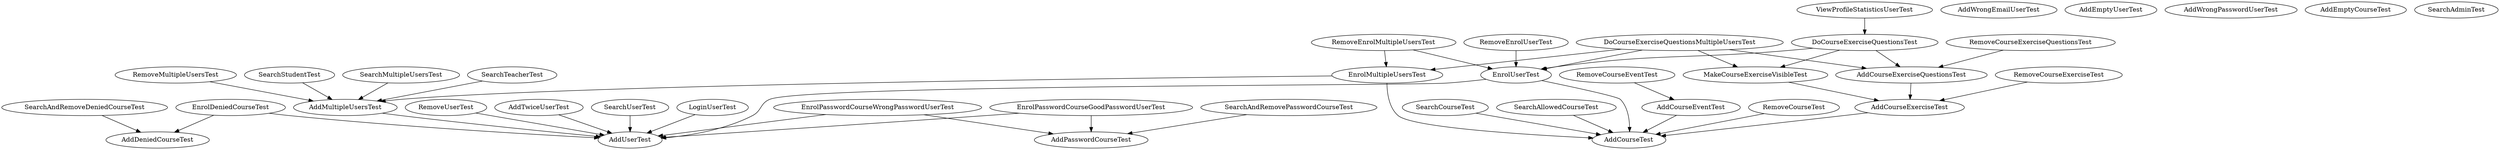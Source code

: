 digraph G {
    AddDeniedCourseTest;
    RemoveEnrolMultipleUsersTest;
    AddCourseExerciseTest;
    RemoveMultipleUsersTest;
    AddWrongEmailUserTest;
    SearchUserTest;
    LoginUserTest;
    AddCourseEventTest;
    AddMultipleUsersTest;
    ViewProfileStatisticsUserTest;
    MakeCourseExerciseVisibleTest;
    AddEmptyUserTest;
    EnrolDeniedCourseTest;
    SearchAndRemoveDeniedCourseTest;
    AddWrongPasswordUserTest;
    SearchCourseTest;
    RemoveUserTest;
    AddTwiceUserTest;
    RemoveEnrolUserTest;
    AddEmptyCourseTest;
    SearchStudentTest;
    SearchMultipleUsersTest;
    SearchTeacherTest;
    RemoveCourseExerciseQuestionsTest;
    AddPasswordCourseTest;
    RemoveCourseExerciseTest;
    SearchAllowedCourseTest;
    AddCourseTest;
    AddUserTest;
    EnrolUserTest;
    SearchAdminTest;
    RemoveCourseEventTest;
    SearchAndRemovePasswordCourseTest;
    DoCourseExerciseQuestionsTest;
    EnrolPasswordCourseWrongPasswordUserTest;
    AddCourseExerciseQuestionsTest;
    DoCourseExerciseQuestionsMultipleUsersTest;
    EnrolMultipleUsersTest;
    EnrolPasswordCourseGoodPasswordUserTest;
    RemoveCourseTest;
    RemoveEnrolMultipleUsersTest -> EnrolMultipleUsersTest;
    RemoveEnrolMultipleUsersTest -> EnrolUserTest;
    AddCourseExerciseTest -> AddCourseTest;
    RemoveMultipleUsersTest -> AddMultipleUsersTest;
    SearchUserTest -> AddUserTest;
    LoginUserTest -> AddUserTest;
    AddCourseEventTest -> AddCourseTest;
    AddMultipleUsersTest -> AddUserTest;
    ViewProfileStatisticsUserTest -> DoCourseExerciseQuestionsTest;
    MakeCourseExerciseVisibleTest -> AddCourseExerciseTest;
    EnrolDeniedCourseTest -> AddDeniedCourseTest;
    EnrolDeniedCourseTest -> AddUserTest;
    SearchAndRemoveDeniedCourseTest -> AddDeniedCourseTest;
    SearchCourseTest -> AddCourseTest;
    RemoveUserTest -> AddUserTest;
    AddTwiceUserTest -> AddUserTest;
    RemoveEnrolUserTest -> EnrolUserTest;
    SearchStudentTest -> AddMultipleUsersTest;
    SearchMultipleUsersTest -> AddMultipleUsersTest;
    SearchTeacherTest -> AddMultipleUsersTest;
    RemoveCourseExerciseQuestionsTest -> AddCourseExerciseQuestionsTest;
    RemoveCourseExerciseTest -> AddCourseExerciseTest;
    SearchAllowedCourseTest -> AddCourseTest;
    EnrolUserTest -> AddCourseTest;
    EnrolUserTest -> AddUserTest;
    RemoveCourseEventTest -> AddCourseEventTest;
    SearchAndRemovePasswordCourseTest -> AddPasswordCourseTest;
    DoCourseExerciseQuestionsTest -> MakeCourseExerciseVisibleTest;
    DoCourseExerciseQuestionsTest -> AddCourseExerciseQuestionsTest;
    DoCourseExerciseQuestionsTest -> EnrolUserTest;
    EnrolPasswordCourseWrongPasswordUserTest -> AddPasswordCourseTest;
    EnrolPasswordCourseWrongPasswordUserTest -> AddUserTest;
    AddCourseExerciseQuestionsTest -> AddCourseExerciseTest;
    DoCourseExerciseQuestionsMultipleUsersTest -> MakeCourseExerciseVisibleTest;
    DoCourseExerciseQuestionsMultipleUsersTest -> AddCourseExerciseQuestionsTest;
    DoCourseExerciseQuestionsMultipleUsersTest -> EnrolMultipleUsersTest;
    DoCourseExerciseQuestionsMultipleUsersTest -> EnrolUserTest;
    EnrolMultipleUsersTest -> AddMultipleUsersTest;
    EnrolMultipleUsersTest -> AddCourseTest;
    EnrolPasswordCourseGoodPasswordUserTest -> AddPasswordCourseTest;
    EnrolPasswordCourseGoodPasswordUserTest -> AddUserTest;
    RemoveCourseTest -> AddCourseTest;
}
